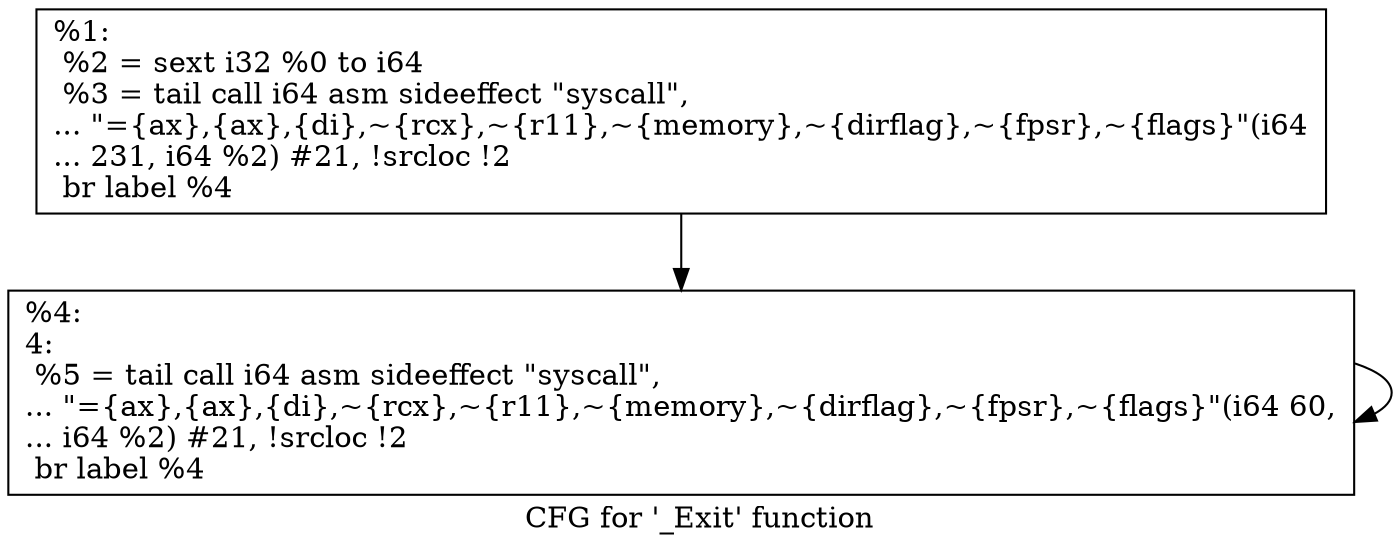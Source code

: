 digraph "CFG for '_Exit' function" {
	label="CFG for '_Exit' function";

	Node0x28a2aa0 [shape=record,label="{%1:\l  %2 = sext i32 %0 to i64\l  %3 = tail call i64 asm sideeffect \"syscall\",\l... \"=\{ax\},\{ax\},\{di\},~\{rcx\},~\{r11\},~\{memory\},~\{dirflag\},~\{fpsr\},~\{flags\}\"(i64\l... 231, i64 %2) #21, !srcloc !2\l  br label %4\l}"];
	Node0x28a2aa0 -> Node0x28a3630;
	Node0x28a3630 [shape=record,label="{%4:\l4:                                                \l  %5 = tail call i64 asm sideeffect \"syscall\",\l... \"=\{ax\},\{ax\},\{di\},~\{rcx\},~\{r11\},~\{memory\},~\{dirflag\},~\{fpsr\},~\{flags\}\"(i64 60,\l... i64 %2) #21, !srcloc !2\l  br label %4\l}"];
	Node0x28a3630 -> Node0x28a3630;
}
